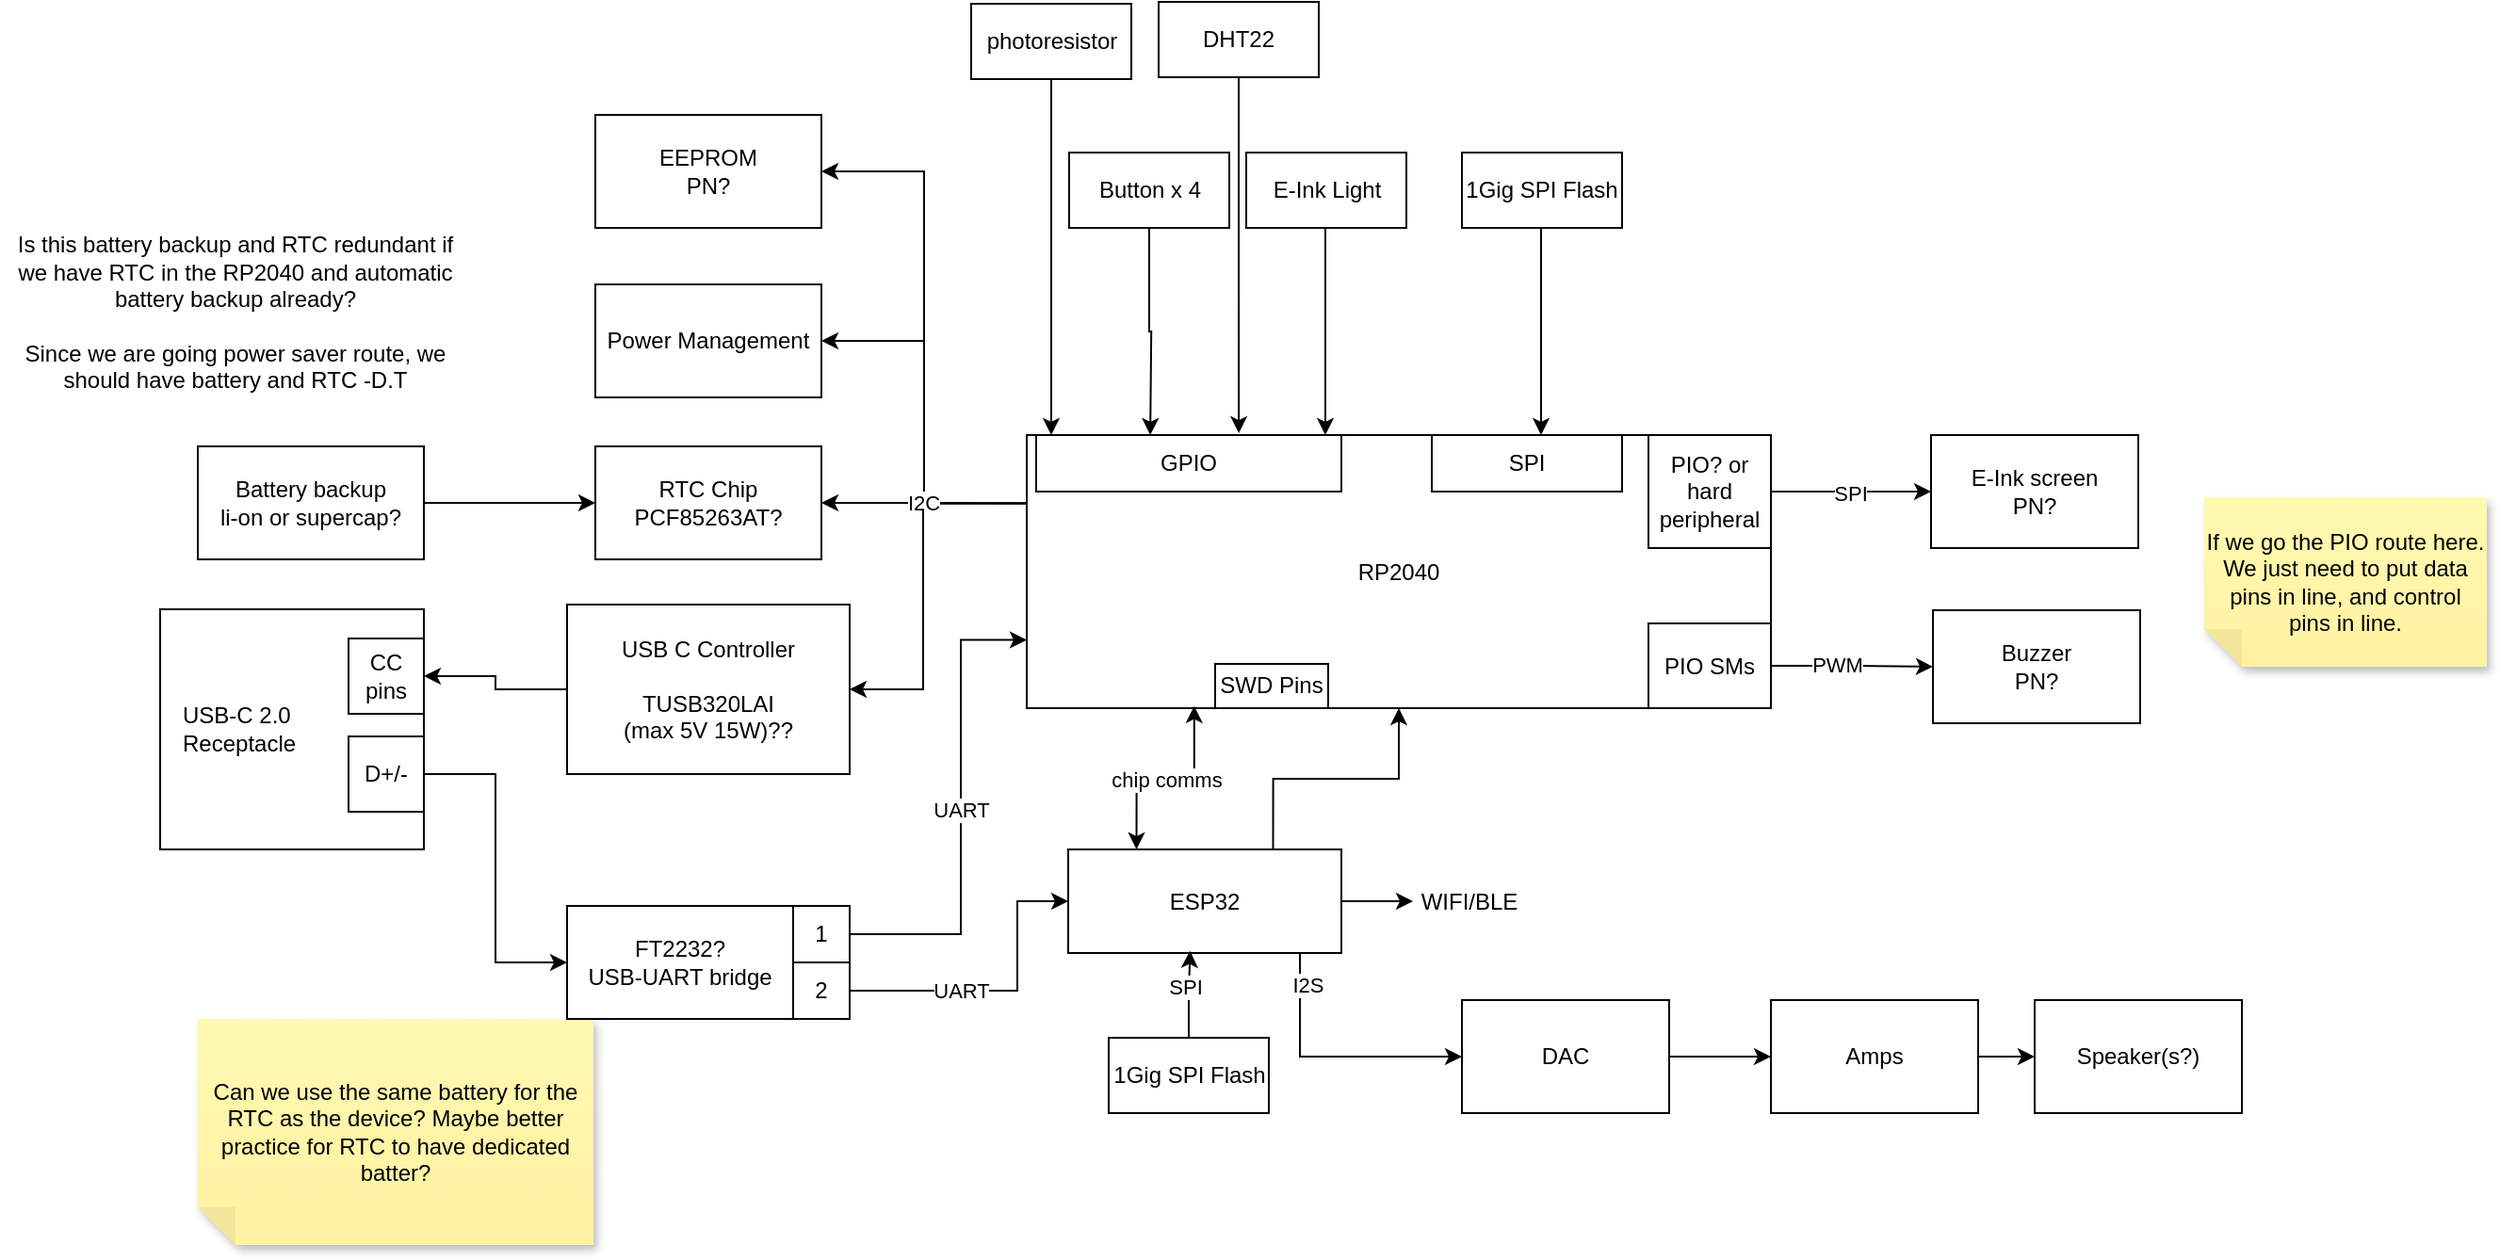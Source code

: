 <mxfile version="24.0.4" type="device" pages="2">
  <diagram id="R2lEEEUBdFMjLlhIrx00" name="Data Path">
    <mxGraphModel dx="1434" dy="836" grid="1" gridSize="10" guides="1" tooltips="1" connect="1" arrows="1" fold="1" page="1" pageScale="1" pageWidth="1700" pageHeight="1100" math="0" shadow="0" extFonts="Permanent Marker^https://fonts.googleapis.com/css?family=Permanent+Marker">
      <root>
        <mxCell id="0" />
        <mxCell id="1" parent="0" />
        <mxCell id="wMOnWl37XSj11jP713QI-11" value="&amp;nbsp; &amp;nbsp;USB-C 2.0 &lt;br&gt;&amp;nbsp; &amp;nbsp;Receptacle" style="rounded=0;whiteSpace=wrap;html=1;align=left;" parent="1" vertex="1">
          <mxGeometry x="435" y="592.5" width="140" height="127.5" as="geometry" />
        </mxCell>
        <mxCell id="wMOnWl37XSj11jP713QI-14" style="edgeStyle=orthogonalEdgeStyle;rounded=0;orthogonalLoop=1;jettySize=auto;html=1;entryX=0;entryY=0.5;entryDx=0;entryDy=0;" parent="1" source="wMOnWl37XSj11jP713QI-13" target="wMOnWl37XSj11jP713QI-9" edge="1">
          <mxGeometry relative="1" as="geometry" />
        </mxCell>
        <mxCell id="wMOnWl37XSj11jP713QI-13" value="D+/-" style="whiteSpace=wrap;html=1;aspect=fixed;" parent="1" vertex="1">
          <mxGeometry x="535" y="660" width="40" height="40" as="geometry" />
        </mxCell>
        <mxCell id="465dUBvNF7ZcCZ9cSyCv-4" style="edgeStyle=orthogonalEdgeStyle;rounded=0;orthogonalLoop=1;jettySize=auto;html=1;entryX=1;entryY=0.5;entryDx=0;entryDy=0;exitX=0;exitY=0.25;exitDx=0;exitDy=0;" parent="1" source="wMOnWl37XSj11jP713QI-15" target="KRrXA6NS5M0XdtmwibU5-9" edge="1">
          <mxGeometry relative="1" as="geometry" />
        </mxCell>
        <mxCell id="tx2Wy5a_AxNPYO6ndvp1-3" style="edgeStyle=orthogonalEdgeStyle;rounded=0;orthogonalLoop=1;jettySize=auto;html=1;entryX=1;entryY=0.5;entryDx=0;entryDy=0;exitX=0;exitY=0.25;exitDx=0;exitDy=0;" parent="1" source="wMOnWl37XSj11jP713QI-15" target="tx2Wy5a_AxNPYO6ndvp1-1" edge="1">
          <mxGeometry relative="1" as="geometry" />
        </mxCell>
        <mxCell id="wMOnWl37XSj11jP713QI-15" value="&lt;div style=&quot;text-align: justify;&quot;&gt;&lt;span style=&quot;background-color: initial;&quot;&gt;RP2040&lt;/span&gt;&lt;/div&gt;" style="rounded=0;whiteSpace=wrap;html=1;" parent="1" vertex="1">
          <mxGeometry x="895" y="500" width="395" height="145" as="geometry" />
        </mxCell>
        <mxCell id="465dUBvNF7ZcCZ9cSyCv-5" value="chip comms" style="edgeStyle=orthogonalEdgeStyle;rounded=0;orthogonalLoop=1;jettySize=auto;html=1;entryX=0.225;entryY=0.992;entryDx=0;entryDy=0;exitX=0.25;exitY=0;exitDx=0;exitDy=0;entryPerimeter=0;startArrow=classic;startFill=1;" parent="1" source="wMOnWl37XSj11jP713QI-16" target="wMOnWl37XSj11jP713QI-15" edge="1">
          <mxGeometry relative="1" as="geometry" />
        </mxCell>
        <mxCell id="465dUBvNF7ZcCZ9cSyCv-6" style="edgeStyle=orthogonalEdgeStyle;rounded=0;orthogonalLoop=1;jettySize=auto;html=1;entryX=0;entryY=0.5;entryDx=0;entryDy=0;" parent="1" source="wMOnWl37XSj11jP713QI-16" target="wMOnWl37XSj11jP713QI-45" edge="1">
          <mxGeometry relative="1" as="geometry" />
        </mxCell>
        <mxCell id="Mgk4ZfDn3fHnxXhY1xWa-14" style="edgeStyle=orthogonalEdgeStyle;rounded=0;orthogonalLoop=1;jettySize=auto;html=1;entryX=0;entryY=0.5;entryDx=0;entryDy=0;" edge="1" parent="1" source="wMOnWl37XSj11jP713QI-16" target="Mgk4ZfDn3fHnxXhY1xWa-11">
          <mxGeometry relative="1" as="geometry">
            <Array as="points">
              <mxPoint x="1040" y="830" />
            </Array>
          </mxGeometry>
        </mxCell>
        <mxCell id="Mgk4ZfDn3fHnxXhY1xWa-17" value="I2S" style="edgeLabel;html=1;align=center;verticalAlign=middle;resizable=0;points=[];" vertex="1" connectable="0" parent="Mgk4ZfDn3fHnxXhY1xWa-14">
          <mxGeometry x="-0.759" y="4" relative="1" as="geometry">
            <mxPoint as="offset" />
          </mxGeometry>
        </mxCell>
        <mxCell id="wMOnWl37XSj11jP713QI-16" value="&lt;div style=&quot;&quot;&gt;&lt;span style=&quot;background-color: initial;&quot;&gt;ESP32&lt;/span&gt;&lt;/div&gt;" style="rounded=0;whiteSpace=wrap;html=1;align=center;" parent="1" vertex="1">
          <mxGeometry x="917" y="720" width="145" height="55" as="geometry" />
        </mxCell>
        <mxCell id="wMOnWl37XSj11jP713QI-19" value="UART" style="edgeStyle=orthogonalEdgeStyle;rounded=0;orthogonalLoop=1;jettySize=auto;html=1;entryX=0;entryY=0.75;entryDx=0;entryDy=0;" parent="1" source="wMOnWl37XSj11jP713QI-17" target="wMOnWl37XSj11jP713QI-15" edge="1">
          <mxGeometry relative="1" as="geometry">
            <Array as="points">
              <mxPoint x="860" y="765" />
              <mxPoint x="860" y="609" />
            </Array>
          </mxGeometry>
        </mxCell>
        <mxCell id="wMOnWl37XSj11jP713QI-20" value="UART" style="edgeStyle=orthogonalEdgeStyle;rounded=0;orthogonalLoop=1;jettySize=auto;html=1;entryX=0;entryY=0.5;entryDx=0;entryDy=0;" parent="1" source="wMOnWl37XSj11jP713QI-18" target="wMOnWl37XSj11jP713QI-16" edge="1">
          <mxGeometry x="-0.278" relative="1" as="geometry">
            <mxPoint x="745" y="716.014" as="sourcePoint" />
            <mxPoint x="895" y="715" as="targetPoint" />
            <Array as="points">
              <mxPoint x="890" y="795" />
              <mxPoint x="890" y="748" />
            </Array>
            <mxPoint as="offset" />
          </mxGeometry>
        </mxCell>
        <mxCell id="wMOnWl37XSj11jP713QI-23" value="RTC Chip&lt;br&gt;PCF85263AT?" style="rounded=0;whiteSpace=wrap;html=1;" parent="1" vertex="1">
          <mxGeometry x="666" y="506" width="120" height="60" as="geometry" />
        </mxCell>
        <mxCell id="wMOnWl37XSj11jP713QI-25" style="edgeStyle=orthogonalEdgeStyle;rounded=0;orthogonalLoop=1;jettySize=auto;html=1;" parent="1" source="wMOnWl37XSj11jP713QI-24" target="wMOnWl37XSj11jP713QI-23" edge="1">
          <mxGeometry relative="1" as="geometry" />
        </mxCell>
        <mxCell id="wMOnWl37XSj11jP713QI-24" value="Battery backup&lt;br&gt;li-on or supercap?" style="rounded=0;whiteSpace=wrap;html=1;" parent="1" vertex="1">
          <mxGeometry x="455" y="506" width="120" height="60" as="geometry" />
        </mxCell>
        <mxCell id="wMOnWl37XSj11jP713QI-29" value="I2C" style="edgeStyle=orthogonalEdgeStyle;rounded=0;orthogonalLoop=1;jettySize=auto;html=1;entryX=0;entryY=0.25;entryDx=0;entryDy=0;startArrow=classic;startFill=1;endArrow=none;endFill=0;" parent="1" source="wMOnWl37XSj11jP713QI-23" target="wMOnWl37XSj11jP713QI-15" edge="1">
          <mxGeometry relative="1" as="geometry">
            <Array as="points">
              <mxPoint x="810" y="536" />
              <mxPoint x="810" y="536" />
            </Array>
          </mxGeometry>
        </mxCell>
        <mxCell id="wMOnWl37XSj11jP713QI-41" value="E-Ink screen&lt;br&gt;PN?" style="rounded=0;whiteSpace=wrap;html=1;" parent="1" vertex="1">
          <mxGeometry x="1375" y="500" width="110" height="60" as="geometry" />
        </mxCell>
        <mxCell id="wMOnWl37XSj11jP713QI-45" value="WIFI/BLE" style="text;html=1;align=center;verticalAlign=middle;whiteSpace=wrap;rounded=0;" parent="1" vertex="1">
          <mxGeometry x="1100" y="732.5" width="60" height="30" as="geometry" />
        </mxCell>
        <mxCell id="KRrXA6NS5M0XdtmwibU5-3" style="edgeStyle=orthogonalEdgeStyle;rounded=0;orthogonalLoop=1;jettySize=auto;html=1;entryX=0;entryY=0.5;entryDx=0;entryDy=0;" parent="1" source="wMOnWl37XSj11jP713QI-48" target="KRrXA6NS5M0XdtmwibU5-2" edge="1">
          <mxGeometry relative="1" as="geometry" />
        </mxCell>
        <mxCell id="KRrXA6NS5M0XdtmwibU5-7" value="PWM" style="edgeLabel;html=1;align=center;verticalAlign=middle;resizable=0;points=[];" parent="KRrXA6NS5M0XdtmwibU5-3" vertex="1" connectable="0">
          <mxGeometry x="0.061" y="-1" relative="1" as="geometry">
            <mxPoint x="-11" y="-2" as="offset" />
          </mxGeometry>
        </mxCell>
        <mxCell id="wMOnWl37XSj11jP713QI-48" value="PIO SMs" style="rounded=0;whiteSpace=wrap;html=1;" parent="1" vertex="1">
          <mxGeometry x="1225" y="600" width="65" height="45" as="geometry" />
        </mxCell>
        <mxCell id="z3xZdLynoYUoiguRZ6o--5" style="edgeStyle=orthogonalEdgeStyle;rounded=0;orthogonalLoop=1;jettySize=auto;html=1;" parent="1" source="wMOnWl37XSj11jP713QI-49" target="wMOnWl37XSj11jP713QI-41" edge="1">
          <mxGeometry relative="1" as="geometry" />
        </mxCell>
        <mxCell id="z3xZdLynoYUoiguRZ6o--6" value="SPI" style="edgeLabel;html=1;align=center;verticalAlign=middle;resizable=0;points=[];" parent="z3xZdLynoYUoiguRZ6o--5" vertex="1" connectable="0">
          <mxGeometry x="-0.023" y="-1" relative="1" as="geometry">
            <mxPoint as="offset" />
          </mxGeometry>
        </mxCell>
        <mxCell id="wMOnWl37XSj11jP713QI-49" value="PIO? or hard peripheral" style="rounded=0;whiteSpace=wrap;html=1;" parent="1" vertex="1">
          <mxGeometry x="1225" y="500" width="65" height="60" as="geometry" />
        </mxCell>
        <mxCell id="KRrXA6NS5M0XdtmwibU5-2" value="Buzzer&lt;br&gt;PN?" style="rounded=0;whiteSpace=wrap;html=1;" parent="1" vertex="1">
          <mxGeometry x="1376" y="593" width="110" height="60" as="geometry" />
        </mxCell>
        <mxCell id="KRrXA6NS5M0XdtmwibU5-9" value="&lt;span style=&quot;font-weight: normal;&quot;&gt;EEPROM&lt;br&gt;PN?&lt;/span&gt;" style="rounded=0;whiteSpace=wrap;html=1;fontStyle=1" parent="1" vertex="1">
          <mxGeometry x="666" y="330" width="120" height="60" as="geometry" />
        </mxCell>
        <mxCell id="KRrXA6NS5M0XdtmwibU5-12" style="edgeStyle=orthogonalEdgeStyle;rounded=0;orthogonalLoop=1;jettySize=auto;html=1;entryX=0.231;entryY=0;entryDx=0;entryDy=0;entryPerimeter=0;" parent="1" source="KRrXA6NS5M0XdtmwibU5-11" edge="1">
          <mxGeometry relative="1" as="geometry">
            <mxPoint x="960.56" y="500" as="targetPoint" />
          </mxGeometry>
        </mxCell>
        <mxCell id="KRrXA6NS5M0XdtmwibU5-11" value="Button x 4" style="rounded=0;whiteSpace=wrap;html=1;" parent="1" vertex="1">
          <mxGeometry x="917.5" y="350" width="85" height="40" as="geometry" />
        </mxCell>
        <mxCell id="bKKHbc3bsOOG26eRoQBU-4" value="Is this battery backup and RTC redundant if we have RTC in the RP2040 and automatic battery backup already?&lt;br&gt;&lt;br&gt;Since we are going power saver route, we should have battery and RTC -D.T" style="text;html=1;align=center;verticalAlign=middle;whiteSpace=wrap;rounded=0;" parent="1" vertex="1">
          <mxGeometry x="350" y="380" width="250" height="110" as="geometry" />
        </mxCell>
        <mxCell id="465dUBvNF7ZcCZ9cSyCv-1" value="SWD Pins" style="rounded=0;whiteSpace=wrap;html=1;" parent="1" vertex="1">
          <mxGeometry x="995" y="621.5" width="60" height="23.5" as="geometry" />
        </mxCell>
        <mxCell id="465dUBvNF7ZcCZ9cSyCv-2" style="edgeStyle=orthogonalEdgeStyle;rounded=0;orthogonalLoop=1;jettySize=auto;html=1;exitX=0.75;exitY=0;exitDx=0;exitDy=0;" parent="1" source="wMOnWl37XSj11jP713QI-16" target="wMOnWl37XSj11jP713QI-15" edge="1">
          <mxGeometry relative="1" as="geometry">
            <mxPoint x="1013" y="643" as="targetPoint" />
          </mxGeometry>
        </mxCell>
        <mxCell id="tx2Wy5a_AxNPYO6ndvp1-1" value="&lt;span style=&quot;font-weight: 400;&quot;&gt;Power Management&lt;/span&gt;" style="rounded=0;whiteSpace=wrap;html=1;fontStyle=1" parent="1" vertex="1">
          <mxGeometry x="666" y="420" width="120" height="60" as="geometry" />
        </mxCell>
        <mxCell id="z3xZdLynoYUoiguRZ6o--1" value="GPIO" style="rounded=0;whiteSpace=wrap;html=1;" parent="1" vertex="1">
          <mxGeometry x="900" y="500" width="162" height="30" as="geometry" />
        </mxCell>
        <mxCell id="z3xZdLynoYUoiguRZ6o--2" style="edgeStyle=orthogonalEdgeStyle;rounded=0;orthogonalLoop=1;jettySize=auto;html=1;entryX=0.231;entryY=0;entryDx=0;entryDy=0;entryPerimeter=0;" parent="1" source="z3xZdLynoYUoiguRZ6o--3" edge="1">
          <mxGeometry relative="1" as="geometry">
            <mxPoint x="1053.5" y="500" as="targetPoint" />
          </mxGeometry>
        </mxCell>
        <mxCell id="z3xZdLynoYUoiguRZ6o--3" value="E-Ink Light" style="rounded=0;whiteSpace=wrap;html=1;" parent="1" vertex="1">
          <mxGeometry x="1011.5" y="350" width="85" height="40" as="geometry" />
        </mxCell>
        <mxCell id="z3xZdLynoYUoiguRZ6o--11" value="If we go the PIO route here. We just need to put data pins in line, and control pins in line." style="shape=note;whiteSpace=wrap;html=1;backgroundOutline=1;fontColor=#000000;darkOpacity=0.05;fillColor=#FFF9B2;strokeColor=none;fillStyle=solid;direction=west;gradientDirection=north;gradientColor=#FFF2A1;shadow=1;size=20;pointerEvents=1;" parent="1" vertex="1">
          <mxGeometry x="1520" y="533" width="150" height="90" as="geometry" />
        </mxCell>
        <mxCell id="iLwx1BD44I-eFol4IrJl-1" value="Can we use the same battery for the RTC as the device? Maybe better practice for RTC to have dedicated batter?" style="shape=note;whiteSpace=wrap;html=1;backgroundOutline=1;fontColor=#000000;darkOpacity=0.05;fillColor=#FFF9B2;strokeColor=none;fillStyle=solid;direction=west;gradientDirection=north;gradientColor=#FFF2A1;shadow=1;size=20;pointerEvents=1;" parent="1" vertex="1">
          <mxGeometry x="455" y="810" width="210" height="120" as="geometry" />
        </mxCell>
        <mxCell id="oS5-IrqaI-rB1DFyzgWJ-1" value="CC pins" style="whiteSpace=wrap;html=1;aspect=fixed;" parent="1" vertex="1">
          <mxGeometry x="535" y="608" width="40" height="40" as="geometry" />
        </mxCell>
        <mxCell id="l4RX27jLCcqha-cLyxC2-5" style="edgeStyle=orthogonalEdgeStyle;rounded=0;orthogonalLoop=1;jettySize=auto;html=1;entryX=1;entryY=0.5;entryDx=0;entryDy=0;" parent="1" source="l4RX27jLCcqha-cLyxC2-1" target="oS5-IrqaI-rB1DFyzgWJ-1" edge="1">
          <mxGeometry relative="1" as="geometry" />
        </mxCell>
        <mxCell id="l4RX27jLCcqha-cLyxC2-1" value="USB C Controller&lt;br&gt;&lt;br&gt;TUSB320LAI &lt;br&gt;(max 5V 15W)??" style="rounded=0;whiteSpace=wrap;html=1;" parent="1" vertex="1">
          <mxGeometry x="651" y="590" width="150" height="90" as="geometry" />
        </mxCell>
        <mxCell id="l4RX27jLCcqha-cLyxC2-2" value="" style="group" parent="1" vertex="1" connectable="0">
          <mxGeometry x="651" y="750" width="150" height="60" as="geometry" />
        </mxCell>
        <mxCell id="wMOnWl37XSj11jP713QI-9" value="FT2232?&lt;br&gt;USB-UART bridge" style="rounded=0;whiteSpace=wrap;html=1;" parent="l4RX27jLCcqha-cLyxC2-2" vertex="1">
          <mxGeometry width="120" height="60" as="geometry" />
        </mxCell>
        <mxCell id="wMOnWl37XSj11jP713QI-17" value="1" style="whiteSpace=wrap;html=1;aspect=fixed;" parent="l4RX27jLCcqha-cLyxC2-2" vertex="1">
          <mxGeometry x="120" width="30" height="30" as="geometry" />
        </mxCell>
        <mxCell id="wMOnWl37XSj11jP713QI-18" value="2" style="whiteSpace=wrap;html=1;aspect=fixed;" parent="l4RX27jLCcqha-cLyxC2-2" vertex="1">
          <mxGeometry x="120" y="30" width="30" height="30" as="geometry" />
        </mxCell>
        <mxCell id="l4RX27jLCcqha-cLyxC2-4" value="" style="endArrow=classic;html=1;rounded=0;entryX=1;entryY=0.5;entryDx=0;entryDy=0;" parent="1" target="l4RX27jLCcqha-cLyxC2-1" edge="1">
          <mxGeometry width="50" height="50" relative="1" as="geometry">
            <mxPoint x="840" y="540" as="sourcePoint" />
            <mxPoint x="860" y="580" as="targetPoint" />
            <Array as="points">
              <mxPoint x="840" y="635" />
            </Array>
          </mxGeometry>
        </mxCell>
        <mxCell id="Mgk4ZfDn3fHnxXhY1xWa-2" style="edgeStyle=orthogonalEdgeStyle;rounded=0;orthogonalLoop=1;jettySize=auto;html=1;entryX=0.63;entryY=-0.033;entryDx=0;entryDy=0;entryPerimeter=0;" edge="1" parent="1" source="Mgk4ZfDn3fHnxXhY1xWa-1">
          <mxGeometry relative="1" as="geometry">
            <mxPoint x="1007.56" y="499.01" as="targetPoint" />
          </mxGeometry>
        </mxCell>
        <mxCell id="Mgk4ZfDn3fHnxXhY1xWa-1" value="DHT22" style="rounded=0;whiteSpace=wrap;html=1;" vertex="1" parent="1">
          <mxGeometry x="965" y="270" width="85" height="40" as="geometry" />
        </mxCell>
        <mxCell id="Mgk4ZfDn3fHnxXhY1xWa-3" style="edgeStyle=orthogonalEdgeStyle;rounded=0;orthogonalLoop=1;jettySize=auto;html=1;entryX=0.63;entryY=-0.033;entryDx=0;entryDy=0;entryPerimeter=0;" edge="1" parent="1" source="Mgk4ZfDn3fHnxXhY1xWa-4">
          <mxGeometry relative="1" as="geometry">
            <mxPoint x="908" y="500" as="targetPoint" />
          </mxGeometry>
        </mxCell>
        <mxCell id="Mgk4ZfDn3fHnxXhY1xWa-4" value="photoresistor" style="rounded=0;whiteSpace=wrap;html=1;" vertex="1" parent="1">
          <mxGeometry x="865.5" y="271" width="85" height="40" as="geometry" />
        </mxCell>
        <mxCell id="Mgk4ZfDn3fHnxXhY1xWa-5" value="SPI" style="rounded=0;whiteSpace=wrap;html=1;" vertex="1" parent="1">
          <mxGeometry x="1110" y="500" width="101" height="30" as="geometry" />
        </mxCell>
        <mxCell id="Mgk4ZfDn3fHnxXhY1xWa-6" style="edgeStyle=orthogonalEdgeStyle;rounded=0;orthogonalLoop=1;jettySize=auto;html=1;entryX=0.231;entryY=0;entryDx=0;entryDy=0;entryPerimeter=0;" edge="1" parent="1" source="Mgk4ZfDn3fHnxXhY1xWa-7">
          <mxGeometry relative="1" as="geometry">
            <mxPoint x="1168" y="500" as="targetPoint" />
          </mxGeometry>
        </mxCell>
        <mxCell id="Mgk4ZfDn3fHnxXhY1xWa-7" value="1Gig SPI Flash" style="rounded=0;whiteSpace=wrap;html=1;" vertex="1" parent="1">
          <mxGeometry x="1126" y="350" width="85" height="40" as="geometry" />
        </mxCell>
        <mxCell id="Mgk4ZfDn3fHnxXhY1xWa-8" value="1Gig SPI Flash" style="rounded=0;whiteSpace=wrap;html=1;" vertex="1" parent="1">
          <mxGeometry x="938.5" y="820" width="85" height="40" as="geometry" />
        </mxCell>
        <mxCell id="Mgk4ZfDn3fHnxXhY1xWa-9" style="edgeStyle=orthogonalEdgeStyle;rounded=0;orthogonalLoop=1;jettySize=auto;html=1;entryX=0.446;entryY=0.979;entryDx=0;entryDy=0;entryPerimeter=0;" edge="1" parent="1" source="Mgk4ZfDn3fHnxXhY1xWa-8" target="wMOnWl37XSj11jP713QI-16">
          <mxGeometry relative="1" as="geometry" />
        </mxCell>
        <mxCell id="Mgk4ZfDn3fHnxXhY1xWa-10" value="SPI" style="edgeLabel;html=1;align=center;verticalAlign=middle;resizable=0;points=[];" vertex="1" connectable="0" parent="Mgk4ZfDn3fHnxXhY1xWa-9">
          <mxGeometry x="0.182" y="3" relative="1" as="geometry">
            <mxPoint as="offset" />
          </mxGeometry>
        </mxCell>
        <mxCell id="Mgk4ZfDn3fHnxXhY1xWa-15" style="edgeStyle=orthogonalEdgeStyle;rounded=0;orthogonalLoop=1;jettySize=auto;html=1;entryX=0;entryY=0.5;entryDx=0;entryDy=0;" edge="1" parent="1" source="Mgk4ZfDn3fHnxXhY1xWa-11" target="Mgk4ZfDn3fHnxXhY1xWa-12">
          <mxGeometry relative="1" as="geometry" />
        </mxCell>
        <mxCell id="Mgk4ZfDn3fHnxXhY1xWa-11" value="DAC" style="rounded=0;whiteSpace=wrap;html=1;" vertex="1" parent="1">
          <mxGeometry x="1126" y="800" width="110" height="60" as="geometry" />
        </mxCell>
        <mxCell id="Mgk4ZfDn3fHnxXhY1xWa-16" style="edgeStyle=orthogonalEdgeStyle;rounded=0;orthogonalLoop=1;jettySize=auto;html=1;entryX=0;entryY=0.5;entryDx=0;entryDy=0;" edge="1" parent="1" source="Mgk4ZfDn3fHnxXhY1xWa-12" target="Mgk4ZfDn3fHnxXhY1xWa-13">
          <mxGeometry relative="1" as="geometry" />
        </mxCell>
        <mxCell id="Mgk4ZfDn3fHnxXhY1xWa-12" value="Amps" style="rounded=0;whiteSpace=wrap;html=1;" vertex="1" parent="1">
          <mxGeometry x="1290" y="800" width="110" height="60" as="geometry" />
        </mxCell>
        <mxCell id="Mgk4ZfDn3fHnxXhY1xWa-13" value="Speaker(s?)" style="rounded=0;whiteSpace=wrap;html=1;" vertex="1" parent="1">
          <mxGeometry x="1430" y="800" width="110" height="60" as="geometry" />
        </mxCell>
      </root>
    </mxGraphModel>
  </diagram>
  <diagram id="SJFi7MKumW1ktK8oSeol" name="Power path">
    <mxGraphModel dx="1434" dy="836" grid="1" gridSize="10" guides="1" tooltips="1" connect="1" arrows="1" fold="1" page="1" pageScale="1" pageWidth="1700" pageHeight="1100" math="0" shadow="0">
      <root>
        <mxCell id="0" />
        <mxCell id="1" parent="0" />
        <mxCell id="m2KU7UxuGeEaF3Yhpwbi-6" value="RP2040 GPIO" style="edgeStyle=orthogonalEdgeStyle;rounded=0;orthogonalLoop=1;jettySize=auto;html=1;endArrow=none;endFill=0;" parent="1" source="m2KU7UxuGeEaF3Yhpwbi-2" edge="1">
          <mxGeometry relative="1" as="geometry">
            <mxPoint x="1160" y="730" as="targetPoint" />
          </mxGeometry>
        </mxCell>
        <mxCell id="m2KU7UxuGeEaF3Yhpwbi-2" value="FET" style="rounded=0;whiteSpace=wrap;html=1;" parent="1" vertex="1">
          <mxGeometry x="1100" y="570" width="120" height="60" as="geometry" />
        </mxCell>
        <mxCell id="m2KU7UxuGeEaF3Yhpwbi-3" value="3V3_SYS" style="text;html=1;align=center;verticalAlign=middle;whiteSpace=wrap;rounded=0;" parent="1" vertex="1">
          <mxGeometry x="1230" y="569" width="60" height="30" as="geometry" />
        </mxCell>
        <mxCell id="m2KU7UxuGeEaF3Yhpwbi-4" style="edgeStyle=orthogonalEdgeStyle;rounded=0;orthogonalLoop=1;jettySize=auto;html=1;strokeWidth=4;" parent="1" edge="1">
          <mxGeometry relative="1" as="geometry">
            <mxPoint x="1320" y="599" as="targetPoint" />
            <mxPoint x="1220" y="599" as="sourcePoint" />
          </mxGeometry>
        </mxCell>
        <mxCell id="m2KU7UxuGeEaF3Yhpwbi-5" value="e-ink display light" style="rounded=0;whiteSpace=wrap;html=1;" parent="1" vertex="1">
          <mxGeometry x="1320" y="569" width="120" height="60" as="geometry" />
        </mxCell>
        <mxCell id="iQKmC827vp9OKKHtGp0N-1" value="Switch to turn off completely?&lt;br&gt;&lt;br&gt;-DS3-9 we could use a fet as drawn, or efuse such as&amp;nbsp;TPS1641" style="shape=note;whiteSpace=wrap;html=1;backgroundOutline=1;fontColor=#000000;darkOpacity=0.05;fillColor=#FFF9B2;strokeColor=none;fillStyle=solid;direction=west;gradientDirection=north;gradientColor=#FFF2A1;shadow=1;size=20;pointerEvents=1;" parent="1" vertex="1">
          <mxGeometry x="1080" y="429" width="210" height="100" as="geometry" />
        </mxCell>
        <mxCell id="rpv0lTNpwyjbtqdsIo0O-9" value="Rechargeable battery" style="rounded=0;whiteSpace=wrap;html=1;align=center;" parent="1" vertex="1">
          <mxGeometry x="860" y="419" width="100" height="50" as="geometry" />
        </mxCell>
        <mxCell id="rpv0lTNpwyjbtqdsIo0O-10" value="5V0_USB" style="text;html=1;align=center;verticalAlign=middle;whiteSpace=wrap;rounded=0;" parent="1" vertex="1">
          <mxGeometry x="430" y="499" width="60" height="30" as="geometry" />
        </mxCell>
        <mxCell id="B2Z4U4Auu6Q-buPCFHNi-4" style="edgeStyle=orthogonalEdgeStyle;rounded=0;orthogonalLoop=1;jettySize=auto;html=1;entryX=1;entryY=0.5;entryDx=0;entryDy=0;" edge="1" parent="1" source="rpv0lTNpwyjbtqdsIo0O-11" target="B2Z4U4Auu6Q-buPCFHNi-3">
          <mxGeometry relative="1" as="geometry" />
        </mxCell>
        <mxCell id="rpv0lTNpwyjbtqdsIo0O-11" value="USB C Controller&lt;br&gt;&lt;br&gt;TPS25750 &lt;br&gt;(max 20V 100W)&lt;br&gt;&amp;nbsp;or&amp;nbsp;&lt;br&gt;TUSB320LAI &lt;br&gt;(max 5V 15W)&lt;br&gt;&lt;br&gt;?&amp;nbsp;" style="rounded=0;whiteSpace=wrap;html=1;" parent="1" vertex="1">
          <mxGeometry x="570" y="599" width="150" height="150" as="geometry" />
        </mxCell>
        <mxCell id="rpv0lTNpwyjbtqdsIo0O-12" value="" style="group" parent="1" vertex="1" connectable="0">
          <mxGeometry x="240" y="509" width="140" height="160" as="geometry" />
        </mxCell>
        <mxCell id="rpv0lTNpwyjbtqdsIo0O-13" value="&amp;nbsp; &amp;nbsp;USB-C 2.0 &lt;br&gt;&amp;nbsp; &amp;nbsp;Receptacle" style="rounded=0;whiteSpace=wrap;html=1;align=left;" parent="rpv0lTNpwyjbtqdsIo0O-12" vertex="1">
          <mxGeometry width="140" height="160" as="geometry" />
        </mxCell>
        <mxCell id="rpv0lTNpwyjbtqdsIo0O-14" value="VBUS" style="whiteSpace=wrap;html=1;aspect=fixed;" parent="rpv0lTNpwyjbtqdsIo0O-12" vertex="1">
          <mxGeometry x="100" y="10" width="40" height="40" as="geometry" />
        </mxCell>
        <mxCell id="B2Z4U4Auu6Q-buPCFHNi-3" value="CC pins" style="whiteSpace=wrap;html=1;aspect=fixed;" vertex="1" parent="rpv0lTNpwyjbtqdsIo0O-12">
          <mxGeometry x="100" y="91" width="40" height="40" as="geometry" />
        </mxCell>
        <mxCell id="rpv0lTNpwyjbtqdsIo0O-17" style="edgeStyle=orthogonalEdgeStyle;rounded=0;orthogonalLoop=1;jettySize=auto;html=1;entryX=0.5;entryY=1;entryDx=0;entryDy=0;fillColor=#a20025;strokeColor=default;strokeWidth=4;endArrow=none;endFill=0;" parent="1" target="rpv0lTNpwyjbtqdsIo0O-9" edge="1">
          <mxGeometry relative="1" as="geometry">
            <mxPoint x="910" y="529" as="sourcePoint" />
          </mxGeometry>
        </mxCell>
        <mxCell id="rpv0lTNpwyjbtqdsIo0O-18" style="edgeStyle=orthogonalEdgeStyle;rounded=0;orthogonalLoop=1;jettySize=auto;html=1;strokeWidth=4;fillColor=#fa6800;strokeColor=#C73500;" parent="1" edge="1">
          <mxGeometry relative="1" as="geometry">
            <mxPoint x="1100" y="593.5" as="targetPoint" />
            <mxPoint x="1000" y="593.5" as="sourcePoint" />
          </mxGeometry>
        </mxCell>
        <mxCell id="rpv0lTNpwyjbtqdsIo0O-19" value="3V3" style="text;html=1;align=center;verticalAlign=middle;whiteSpace=wrap;rounded=0;" parent="1" vertex="1">
          <mxGeometry x="1010" y="559" width="60" height="30" as="geometry" />
        </mxCell>
        <mxCell id="rpv0lTNpwyjbtqdsIo0O-21" value="Flexible USB C Solution &lt;br&gt;(max 15W or 100W)" style="text;html=1;align=center;verticalAlign=middle;whiteSpace=wrap;rounded=0;fontSize=23;fontStyle=1" parent="1" vertex="1">
          <mxGeometry x="290" y="369" width="260" height="70" as="geometry" />
        </mxCell>
        <mxCell id="rpv0lTNpwyjbtqdsIo0O-23" value="Powerpath PMIC with battery changer or BAT charger with separate switcher&lt;br&gt;&lt;br&gt;LTC3553??&lt;div&gt;LTC3559??&lt;/div&gt;&lt;div&gt;BQ2407x+reg?&lt;br&gt;&lt;/div&gt;&lt;div&gt;MP2650+reg?MP2625B+reg?&lt;br&gt;&lt;/div&gt;&lt;div&gt;bq24070 +reg?&lt;br&gt;&lt;/div&gt;" style="rounded=0;whiteSpace=wrap;html=1;" parent="1" vertex="1">
          <mxGeometry x="820" y="529" width="180" height="150" as="geometry" />
        </mxCell>
        <mxCell id="B2Z4U4Auu6Q-buPCFHNi-1" style="edgeStyle=orthogonalEdgeStyle;rounded=0;orthogonalLoop=1;jettySize=auto;html=1;entryX=0.5;entryY=0;entryDx=0;entryDy=0;strokeWidth=4;fillColor=#1ba1e2;strokeColor=#006EAF;" edge="1" parent="1" source="rpv0lTNpwyjbtqdsIo0O-14" target="rpv0lTNpwyjbtqdsIo0O-11">
          <mxGeometry relative="1" as="geometry" />
        </mxCell>
        <mxCell id="B2Z4U4Auu6Q-buPCFHNi-2" style="edgeStyle=orthogonalEdgeStyle;rounded=0;orthogonalLoop=1;jettySize=auto;html=1;entryX=0;entryY=0.5;entryDx=0;entryDy=0;fillColor=#1ba1e2;strokeColor=#006EAF;strokeWidth=4;" edge="1" parent="1" source="rpv0lTNpwyjbtqdsIo0O-14" target="rpv0lTNpwyjbtqdsIo0O-23">
          <mxGeometry relative="1" as="geometry">
            <Array as="points">
              <mxPoint x="760" y="539" />
              <mxPoint x="760" y="604" />
            </Array>
          </mxGeometry>
        </mxCell>
        <mxCell id="1LWl4eUKaCGVvp_KK_CE-1" style="edgeStyle=orthogonalEdgeStyle;rounded=0;orthogonalLoop=1;jettySize=auto;html=1;strokeWidth=4;fillColor=#fa6800;strokeColor=#C73500;" edge="1" parent="1">
          <mxGeometry relative="1" as="geometry">
            <mxPoint x="1100" y="654.5" as="targetPoint" />
            <mxPoint x="1000" y="654.5" as="sourcePoint" />
          </mxGeometry>
        </mxCell>
        <mxCell id="1LWl4eUKaCGVvp_KK_CE-2" value="RP2040 VCORE" style="text;html=1;align=center;verticalAlign=middle;whiteSpace=wrap;rounded=0;" vertex="1" parent="1">
          <mxGeometry x="1010" y="620" width="60" height="30" as="geometry" />
        </mxCell>
        <mxCell id="5FBKAM7W0nfiTZbKcKpQ-1" value="DS3-10 - Provisionally proceeding with the TUSB320LAI, should give us plenty of power. I don&#39;t see much of a use case for heavy duty 20V chargers being used&amp;nbsp;&lt;span style=&quot;color: rgba(0, 0, 0, 0); font-family: monospace; font-size: 0px; text-align: start; text-wrap: nowrap;&quot;&gt;%3CmxGraphModel%3E%3Croot%3E%3CmxCell%20id%3D%220%22%2F%3E%3CmxCell%20id%3D%221%22%20parent%3D%220%22%2F%3E%3CmxCell%20id%3D%222%22%20value%3D%22Switch%20to%20turn%20off%20completely%3F%26lt%3Bbr%26gt%3B%26lt%3Bbr%26gt%3B-DS3-9%20we%20could%20use%20a%20fet%20as%20drawn%2C%20or%20efuse%20such%20as%26amp%3Bnbsp%3BTPS1641%22%20style%3D%22shape%3Dnote%3BwhiteSpace%3Dwrap%3Bhtml%3D1%3BbackgroundOutline%3D1%3BfontColor%3D%23000000%3BdarkOpacity%3D0.05%3BfillColor%3D%23FFF9B2%3BstrokeColor%3Dnone%3BfillStyle%3Dsolid%3Bdirection%3Dwest%3BgradientDirection%3Dnorth%3BgradientColor%3D%23FFF2A1%3Bshadow%3D1%3Bsize%3D20%3BpointerEvents%3D1%3B%22%20vertex%3D%221%22%20parent%3D%221%22%3E%3CmxGeometry%20x%3D%221170%22%20y%3D%22429%22%20width%3D%22210%22%20height%3D%22100%22%20as%3D%22geometry%22%2F%3E%3C%2FmxCell%3E%3C%2Froot%3E%3C%2FmxGraphModel%3ETUSB320LAI&amp;nbsp;&lt;/span&gt;" style="shape=note;whiteSpace=wrap;html=1;backgroundOutline=1;fontColor=#000000;darkOpacity=0.05;fillColor=#FFF9B2;strokeColor=none;fillStyle=solid;direction=west;gradientDirection=north;gradientColor=#FFF2A1;shadow=1;size=20;pointerEvents=1;" vertex="1" parent="1">
          <mxGeometry x="540" y="770" width="210" height="100" as="geometry" />
        </mxCell>
        <mxCell id="BfyFjGxNhzxE-Fxs2vfW-1" value="DS3-10 - Provisionally proceeding with the LTC3553, looks like a cool part&amp;nbsp;&lt;div&gt;&lt;br&gt;&lt;/div&gt;&lt;div&gt;exact PN for ordering depends on battery chemistry and voltage&lt;span style=&quot;color: rgba(0, 0, 0, 0); font-family: monospace; font-size: 0px; text-align: start; text-wrap: nowrap; background-color: initial;&quot;&gt;actex%3CmxGraphModel%3E%3Croot%3E%3CmxCell%20id%3D%220%22%2F%3E%3CmxCell%20id%3D%221%22%20parent%3D%220%22%2F%3E%3CmxCell%20id%3D%222%22%20value%3D%22Switch%20to%20turn%20off%20completely%3F%26lt%3Bbr%26gt%3B%26lt%3Bbr%26gt%3B-DS3-9%20we%20could%20use%20a%20fet%20as%20drawn%2C%20or%20efuse%20such%20as%26amp%3Bnbsp%3BTPS1641%22%20style%3D%22shape%3Dnote%3BwhiteSpace%3Dwrap%3Bhtml%3D1%3BbackgroundOutline%3D1%3BfontColor%3D%23000000%3BdarkOpacity%3D0.05%3BfillColor%3D%23FFF9B2%3BstrokeColor%3Dnone%3BfillStyle%3Dsolid%3Bdirection%3Dwest%3BgradientDirection%3Dnorth%3BgradientColor%3D%23FFF2A1%3Bshadow%3D1%3Bsize%3D20%3BpointerEvents%3D1%3B%22%20vertex%3D%221%22%20parent%3D%221%22%3E%3CmxGeometry%20x%3D%221170%22%20y%3D%22429%22%20width%3D%22210%22%20height%3D%22100%22%20as%3D%22geometry%22%2F%3E%3C%2FmxCell%3E%3C%2Froot%3E%3C%2FmxGraphModel%3ETUSB320LAI&amp;nbsp;&lt;/span&gt;&lt;/div&gt;" style="shape=note;whiteSpace=wrap;html=1;backgroundOutline=1;fontColor=#000000;darkOpacity=0.05;fillColor=#FFF9B2;strokeColor=none;fillStyle=solid;direction=west;gradientDirection=north;gradientColor=#FFF2A1;shadow=1;size=20;pointerEvents=1;" vertex="1" parent="1">
          <mxGeometry x="805" y="710" width="210" height="100" as="geometry" />
        </mxCell>
        <mxCell id="irhqpKGo-c0HOlRqMKZm-1" style="edgeStyle=orthogonalEdgeStyle;rounded=0;orthogonalLoop=1;jettySize=auto;html=1;strokeWidth=4;fillColor=#fa6800;strokeColor=#C73500;" edge="1" parent="1">
          <mxGeometry relative="1" as="geometry">
            <mxPoint x="570" y="734.5" as="targetPoint" />
            <mxPoint x="470" y="734.5" as="sourcePoint" />
          </mxGeometry>
        </mxCell>
        <mxCell id="irhqpKGo-c0HOlRqMKZm-2" value="3V3" style="text;html=1;align=center;verticalAlign=middle;whiteSpace=wrap;rounded=0;" vertex="1" parent="1">
          <mxGeometry x="480" y="700" width="60" height="30" as="geometry" />
        </mxCell>
      </root>
    </mxGraphModel>
  </diagram>
</mxfile>
